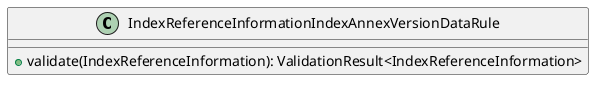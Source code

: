 @startuml

    class IndexReferenceInformationIndexAnnexVersionDataRule [[IndexReferenceInformationIndexAnnexVersionDataRule.html]] {
        +validate(IndexReferenceInformation): ValidationResult<IndexReferenceInformation>
    }

@enduml
